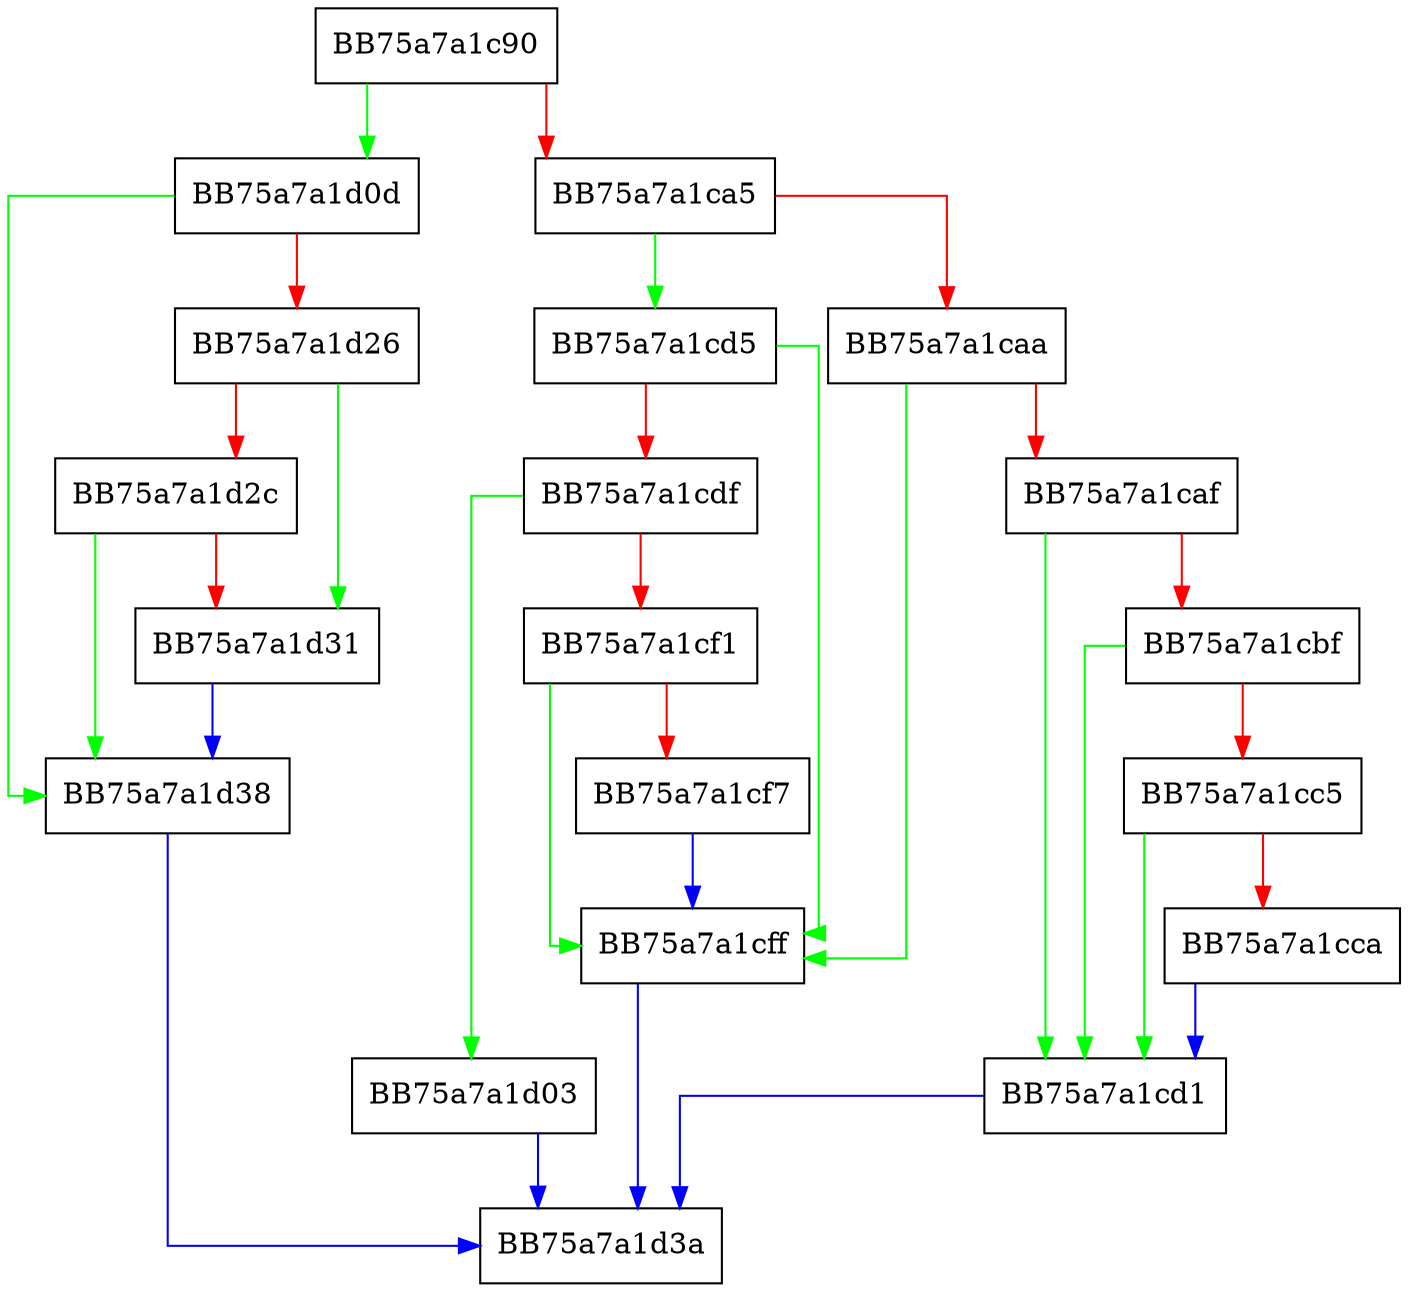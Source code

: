 digraph process_state {
  node [shape="box"];
  graph [splines=ortho];
  BB75a7a1c90 -> BB75a7a1d0d [color="green"];
  BB75a7a1c90 -> BB75a7a1ca5 [color="red"];
  BB75a7a1ca5 -> BB75a7a1cd5 [color="green"];
  BB75a7a1ca5 -> BB75a7a1caa [color="red"];
  BB75a7a1caa -> BB75a7a1cff [color="green"];
  BB75a7a1caa -> BB75a7a1caf [color="red"];
  BB75a7a1caf -> BB75a7a1cd1 [color="green"];
  BB75a7a1caf -> BB75a7a1cbf [color="red"];
  BB75a7a1cbf -> BB75a7a1cd1 [color="green"];
  BB75a7a1cbf -> BB75a7a1cc5 [color="red"];
  BB75a7a1cc5 -> BB75a7a1cd1 [color="green"];
  BB75a7a1cc5 -> BB75a7a1cca [color="red"];
  BB75a7a1cca -> BB75a7a1cd1 [color="blue"];
  BB75a7a1cd1 -> BB75a7a1d3a [color="blue"];
  BB75a7a1cd5 -> BB75a7a1cff [color="green"];
  BB75a7a1cd5 -> BB75a7a1cdf [color="red"];
  BB75a7a1cdf -> BB75a7a1d03 [color="green"];
  BB75a7a1cdf -> BB75a7a1cf1 [color="red"];
  BB75a7a1cf1 -> BB75a7a1cff [color="green"];
  BB75a7a1cf1 -> BB75a7a1cf7 [color="red"];
  BB75a7a1cf7 -> BB75a7a1cff [color="blue"];
  BB75a7a1cff -> BB75a7a1d3a [color="blue"];
  BB75a7a1d03 -> BB75a7a1d3a [color="blue"];
  BB75a7a1d0d -> BB75a7a1d38 [color="green"];
  BB75a7a1d0d -> BB75a7a1d26 [color="red"];
  BB75a7a1d26 -> BB75a7a1d31 [color="green"];
  BB75a7a1d26 -> BB75a7a1d2c [color="red"];
  BB75a7a1d2c -> BB75a7a1d38 [color="green"];
  BB75a7a1d2c -> BB75a7a1d31 [color="red"];
  BB75a7a1d31 -> BB75a7a1d38 [color="blue"];
  BB75a7a1d38 -> BB75a7a1d3a [color="blue"];
}